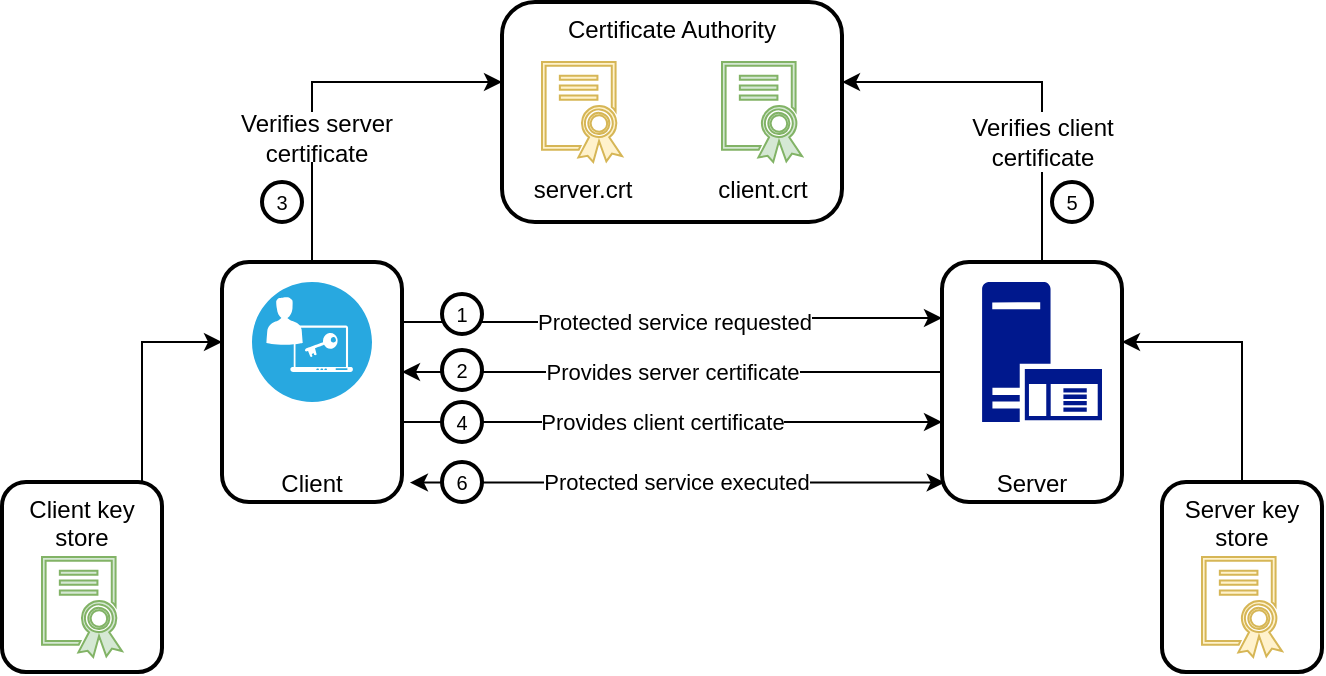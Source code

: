 <mxfile version="11.1.4" type="device"><diagram id="TbPpxKrab56aD3uoP7FI" name="Page-1"><mxGraphModel dx="1798" dy="524" grid="1" gridSize="10" guides="1" tooltips="1" connect="1" arrows="1" fold="1" page="1" pageScale="1" pageWidth="850" pageHeight="1100" math="0" shadow="0"><root><mxCell id="0"/><mxCell id="1" parent="0"/><mxCell id="WugVoVBVPkY5iiYc5oHh-21" value="Server" style="rounded=1;whiteSpace=wrap;html=1;strokeWidth=2;fillColor=none;verticalAlign=bottom;" vertex="1" parent="1"><mxGeometry x="450" y="360" width="90" height="120" as="geometry"/></mxCell><mxCell id="WugVoVBVPkY5iiYc5oHh-23" value="Provides client certificate" style="edgeStyle=orthogonalEdgeStyle;rounded=0;orthogonalLoop=1;jettySize=auto;html=1;exitX=1;exitY=0.75;exitDx=0;exitDy=0;" edge="1" parent="1" source="WugVoVBVPkY5iiYc5oHh-20"><mxGeometry relative="1" as="geometry"><mxPoint x="450" y="440" as="targetPoint"/><Array as="points"><mxPoint x="180" y="440"/><mxPoint x="450" y="440"/></Array></mxGeometry></mxCell><mxCell id="WugVoVBVPkY5iiYc5oHh-24" value="Protected service executed" style="edgeStyle=orthogonalEdgeStyle;rounded=0;orthogonalLoop=1;jettySize=auto;html=1;entryX=0.015;entryY=0.919;entryDx=0;entryDy=0;entryPerimeter=0;startArrow=classic;startFill=1;exitX=1.044;exitY=0.919;exitDx=0;exitDy=0;exitPerimeter=0;" edge="1" parent="1" source="WugVoVBVPkY5iiYc5oHh-20" target="WugVoVBVPkY5iiYc5oHh-21"><mxGeometry relative="1" as="geometry"><mxPoint x="184" y="470" as="sourcePoint"/><Array as="points"/></mxGeometry></mxCell><mxCell id="WugVoVBVPkY5iiYc5oHh-20" value="Client" style="rounded=1;whiteSpace=wrap;html=1;strokeWidth=2;fillColor=none;verticalAlign=bottom;" vertex="1" parent="1"><mxGeometry x="90" y="360" width="90" height="120" as="geometry"/></mxCell><mxCell id="WugVoVBVPkY5iiYc5oHh-17" value="Server key store" style="rounded=1;whiteSpace=wrap;html=1;strokeWidth=2;verticalAlign=top;" vertex="1" parent="1"><mxGeometry x="560" y="470" width="80" height="95" as="geometry"/></mxCell><mxCell id="WugVoVBVPkY5iiYc5oHh-14" value="Client key store" style="rounded=1;whiteSpace=wrap;html=1;strokeWidth=2;verticalAlign=top;" vertex="1" parent="1"><mxGeometry x="-20" y="470" width="80" height="95" as="geometry"/></mxCell><mxCell id="WugVoVBVPkY5iiYc5oHh-12" style="edgeStyle=orthogonalEdgeStyle;rounded=0;orthogonalLoop=1;jettySize=auto;html=1;entryX=0;entryY=0.364;entryDx=0;entryDy=0;entryPerimeter=0;" edge="1" parent="1" target="WugVoVBVPkY5iiYc5oHh-3"><mxGeometry relative="1" as="geometry"><mxPoint x="135" y="360" as="sourcePoint"/><Array as="points"><mxPoint x="135" y="270"/></Array></mxGeometry></mxCell><mxCell id="WugVoVBVPkY5iiYc5oHh-18" value="Protected service requested" style="edgeStyle=orthogonalEdgeStyle;rounded=0;orthogonalLoop=1;jettySize=auto;html=1;exitX=1;exitY=0.25;exitDx=0;exitDy=0;align=center;" edge="1" parent="1" source="WugVoVBVPkY5iiYc5oHh-20"><mxGeometry relative="1" as="geometry"><mxPoint x="450" y="388" as="targetPoint"/><Array as="points"><mxPoint x="320" y="388"/></Array></mxGeometry></mxCell><mxCell id="WugVoVBVPkY5iiYc5oHh-1" value="" style="verticalLabelPosition=bottom;html=1;fillColor=#28A8E0;verticalAlign=top;points=[[0.145,0.145,0],[0.856,0.145,0],[0.855,0.855,0],[0.145,0.855,0],[0.5,0,0], [1,0.5,0], [0.5,1,0],[0,0.5,0]];pointerEvents=1;align=center;shape=mxgraph.cisco_safe.capability.client_based_security;strokeWidth=2;" vertex="1" parent="1"><mxGeometry x="105" y="370" width="60" height="60" as="geometry"/></mxCell><mxCell id="WugVoVBVPkY5iiYc5oHh-13" style="edgeStyle=orthogonalEdgeStyle;rounded=0;orthogonalLoop=1;jettySize=auto;html=1;entryX=1;entryY=0.364;entryDx=0;entryDy=0;entryPerimeter=0;" edge="1" parent="1" target="WugVoVBVPkY5iiYc5oHh-3"><mxGeometry relative="1" as="geometry"><mxPoint x="500" y="360" as="sourcePoint"/><Array as="points"><mxPoint x="500" y="270"/></Array></mxGeometry></mxCell><mxCell id="WugVoVBVPkY5iiYc5oHh-2" value="" style="pointerEvents=1;shadow=0;dashed=0;html=1;strokeColor=none;labelPosition=center;verticalLabelPosition=bottom;verticalAlign=top;align=center;shape=mxgraph.mscae.enterprise.application_server;fillColor=#00188D;strokeWidth=2;" vertex="1" parent="1"><mxGeometry x="470" y="370" width="60" height="70" as="geometry"/></mxCell><mxCell id="WugVoVBVPkY5iiYc5oHh-3" value="Certificate Authority" style="rounded=1;whiteSpace=wrap;html=1;verticalAlign=top;strokeWidth=2;" vertex="1" parent="1"><mxGeometry x="230" y="230" width="170" height="110" as="geometry"/></mxCell><mxCell id="WugVoVBVPkY5iiYc5oHh-6" value="server.crt" style="pointerEvents=1;shadow=0;dashed=0;html=1;strokeColor=#d6b656;labelPosition=center;verticalLabelPosition=bottom;verticalAlign=top;align=center;shape=mxgraph.mscae.intune.intune_certificate_profiles;fillColor=#fff2cc;" vertex="1" parent="1"><mxGeometry x="250" y="260" width="40" height="50" as="geometry"/></mxCell><mxCell id="WugVoVBVPkY5iiYc5oHh-7" value="client.crt" style="pointerEvents=1;shadow=0;dashed=0;html=1;strokeColor=#82b366;labelPosition=center;verticalLabelPosition=bottom;verticalAlign=top;align=center;shape=mxgraph.mscae.intune.intune_certificate_profiles;fillColor=#d5e8d4;" vertex="1" parent="1"><mxGeometry x="340" y="260" width="40" height="50" as="geometry"/></mxCell><mxCell id="WugVoVBVPkY5iiYc5oHh-9" style="edgeStyle=orthogonalEdgeStyle;rounded=0;orthogonalLoop=1;jettySize=auto;html=1;exitX=0.5;exitY=0;exitDx=0;exitDy=0;" edge="1" parent="1" source="WugVoVBVPkY5iiYc5oHh-14"><mxGeometry relative="1" as="geometry"><mxPoint x="90" y="400" as="targetPoint"/><Array as="points"><mxPoint x="50" y="400"/></Array></mxGeometry></mxCell><mxCell id="WugVoVBVPkY5iiYc5oHh-8" value="" style="pointerEvents=1;shadow=0;dashed=0;html=1;strokeColor=#82b366;labelPosition=center;verticalLabelPosition=bottom;verticalAlign=top;align=center;shape=mxgraph.mscae.intune.intune_certificate_profiles;fillColor=#d5e8d4;" vertex="1" parent="1"><mxGeometry y="507.5" width="40" height="50" as="geometry"/></mxCell><mxCell id="WugVoVBVPkY5iiYc5oHh-11" style="edgeStyle=orthogonalEdgeStyle;rounded=0;orthogonalLoop=1;jettySize=auto;html=1;exitX=0.5;exitY=0;exitDx=0;exitDy=0;" edge="1" parent="1" source="WugVoVBVPkY5iiYc5oHh-17"><mxGeometry relative="1" as="geometry"><mxPoint x="600" y="460" as="sourcePoint"/><mxPoint x="540" y="400" as="targetPoint"/><Array as="points"><mxPoint x="600" y="400"/></Array></mxGeometry></mxCell><mxCell id="WugVoVBVPkY5iiYc5oHh-10" value="" style="pointerEvents=1;shadow=0;dashed=0;html=1;strokeColor=#d6b656;labelPosition=center;verticalLabelPosition=bottom;verticalAlign=top;align=center;shape=mxgraph.mscae.intune.intune_certificate_profiles;fillColor=#fff2cc;" vertex="1" parent="1"><mxGeometry x="580" y="507.5" width="40" height="50" as="geometry"/></mxCell><mxCell id="WugVoVBVPkY5iiYc5oHh-19" value="Provides server certificate" style="edgeStyle=orthogonalEdgeStyle;rounded=0;orthogonalLoop=1;jettySize=auto;html=1;startArrow=classic;startFill=1;endArrow=none;endFill=0;" edge="1" parent="1"><mxGeometry relative="1" as="geometry"><mxPoint x="180" y="415" as="sourcePoint"/><mxPoint x="450" y="415" as="targetPoint"/><Array as="points"><mxPoint x="180" y="415"/><mxPoint x="450" y="415"/></Array></mxGeometry></mxCell><mxCell id="WugVoVBVPkY5iiYc5oHh-26" value="1" style="ellipse;whiteSpace=wrap;html=1;aspect=fixed;strokeWidth=2;fillColor=#ffffff;verticalAlign=middle;fontSize=10;" vertex="1" parent="1"><mxGeometry x="200" y="376" width="20" height="20" as="geometry"/></mxCell><mxCell id="WugVoVBVPkY5iiYc5oHh-27" value="2" style="ellipse;whiteSpace=wrap;html=1;aspect=fixed;strokeWidth=2;fillColor=#ffffff;fontSize=10;" vertex="1" parent="1"><mxGeometry x="200" y="404" width="20" height="20" as="geometry"/></mxCell><mxCell id="WugVoVBVPkY5iiYc5oHh-28" value="4" style="ellipse;whiteSpace=wrap;html=1;aspect=fixed;strokeWidth=2;fillColor=#ffffff;fontSize=10;" vertex="1" parent="1"><mxGeometry x="200" y="430" width="20" height="20" as="geometry"/></mxCell><mxCell id="WugVoVBVPkY5iiYc5oHh-29" value="6" style="ellipse;whiteSpace=wrap;html=1;aspect=fixed;strokeWidth=2;fillColor=#ffffff;fontSize=10;" vertex="1" parent="1"><mxGeometry x="200" y="460" width="20" height="20" as="geometry"/></mxCell><mxCell id="WugVoVBVPkY5iiYc5oHh-31" value="3" style="ellipse;whiteSpace=wrap;html=1;aspect=fixed;strokeWidth=2;fillColor=#ffffff;fontSize=10;" vertex="1" parent="1"><mxGeometry x="110" y="320" width="20" height="20" as="geometry"/></mxCell><mxCell id="WugVoVBVPkY5iiYc5oHh-32" value="Verifies server certificate" style="text;html=1;strokeColor=none;fillColor=#ffffff;align=center;verticalAlign=middle;whiteSpace=wrap;rounded=0;" vertex="1" parent="1"><mxGeometry x="95" y="285" width="85" height="25" as="geometry"/></mxCell><mxCell id="WugVoVBVPkY5iiYc5oHh-33" value="Verifies client certificate" style="text;html=1;strokeColor=none;fillColor=#ffffff;align=center;verticalAlign=middle;whiteSpace=wrap;rounded=0;" vertex="1" parent="1"><mxGeometry x="457.5" y="285" width="85" height="30" as="geometry"/></mxCell><mxCell id="WugVoVBVPkY5iiYc5oHh-35" value="5" style="ellipse;whiteSpace=wrap;html=1;aspect=fixed;strokeWidth=2;fillColor=#ffffff;fontSize=10;" vertex="1" parent="1"><mxGeometry x="505" y="320" width="20" height="20" as="geometry"/></mxCell></root></mxGraphModel></diagram></mxfile>